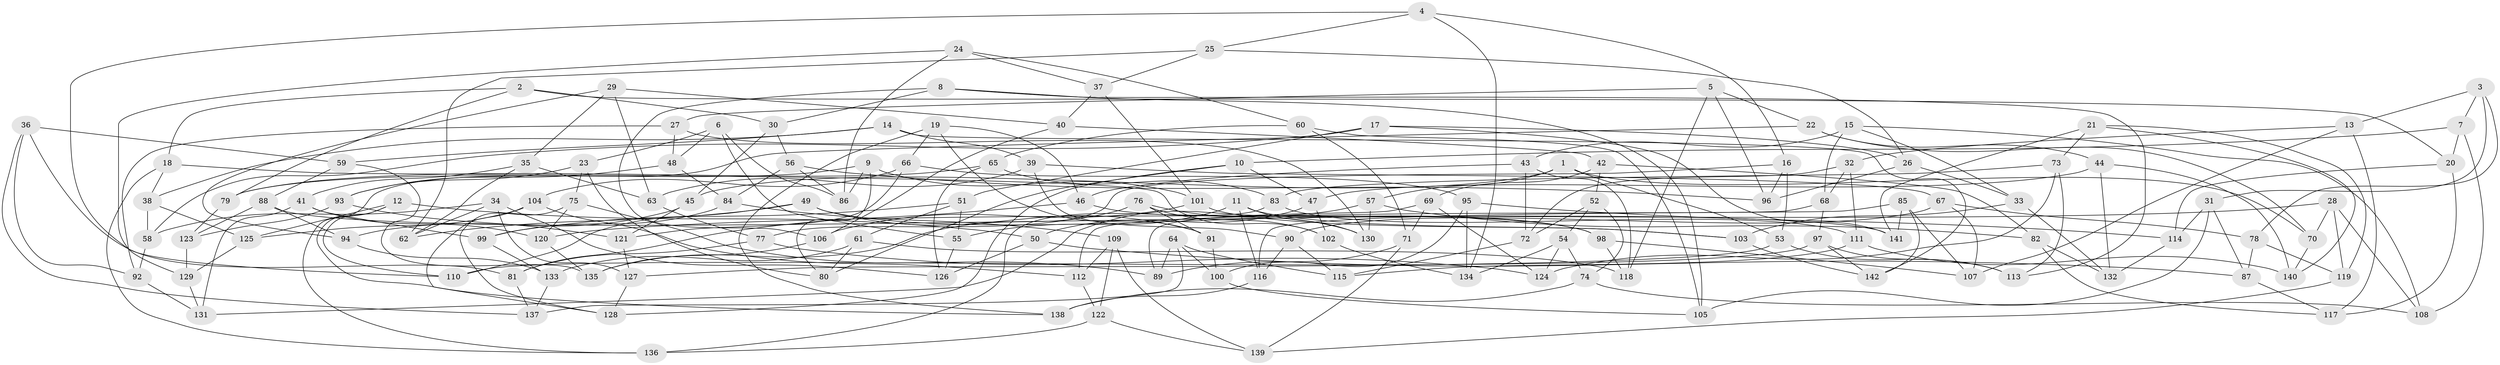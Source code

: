 // Generated by graph-tools (version 1.1) at 2025/02/03/09/25 03:02:59]
// undirected, 142 vertices, 284 edges
graph export_dot {
graph [start="1"]
  node [color=gray90,style=filled];
  1;
  2;
  3;
  4;
  5;
  6;
  7;
  8;
  9;
  10;
  11;
  12;
  13;
  14;
  15;
  16;
  17;
  18;
  19;
  20;
  21;
  22;
  23;
  24;
  25;
  26;
  27;
  28;
  29;
  30;
  31;
  32;
  33;
  34;
  35;
  36;
  37;
  38;
  39;
  40;
  41;
  42;
  43;
  44;
  45;
  46;
  47;
  48;
  49;
  50;
  51;
  52;
  53;
  54;
  55;
  56;
  57;
  58;
  59;
  60;
  61;
  62;
  63;
  64;
  65;
  66;
  67;
  68;
  69;
  70;
  71;
  72;
  73;
  74;
  75;
  76;
  77;
  78;
  79;
  80;
  81;
  82;
  83;
  84;
  85;
  86;
  87;
  88;
  89;
  90;
  91;
  92;
  93;
  94;
  95;
  96;
  97;
  98;
  99;
  100;
  101;
  102;
  103;
  104;
  105;
  106;
  107;
  108;
  109;
  110;
  111;
  112;
  113;
  114;
  115;
  116;
  117;
  118;
  119;
  120;
  121;
  122;
  123;
  124;
  125;
  126;
  127;
  128;
  129;
  130;
  131;
  132;
  133;
  134;
  135;
  136;
  137;
  138;
  139;
  140;
  141;
  142;
  1 -- 45;
  1 -- 70;
  1 -- 57;
  1 -- 53;
  2 -- 20;
  2 -- 79;
  2 -- 18;
  2 -- 30;
  3 -- 7;
  3 -- 31;
  3 -- 13;
  3 -- 78;
  4 -- 110;
  4 -- 16;
  4 -- 134;
  4 -- 25;
  5 -- 22;
  5 -- 96;
  5 -- 27;
  5 -- 118;
  6 -- 23;
  6 -- 48;
  6 -- 86;
  6 -- 55;
  7 -- 20;
  7 -- 10;
  7 -- 108;
  8 -- 30;
  8 -- 106;
  8 -- 113;
  8 -- 105;
  9 -- 79;
  9 -- 80;
  9 -- 101;
  9 -- 86;
  10 -- 80;
  10 -- 128;
  10 -- 47;
  11 -- 116;
  11 -- 55;
  11 -- 130;
  11 -- 103;
  12 -- 50;
  12 -- 110;
  12 -- 125;
  12 -- 138;
  13 -- 32;
  13 -- 117;
  13 -- 107;
  14 -- 38;
  14 -- 142;
  14 -- 39;
  14 -- 59;
  15 -- 33;
  15 -- 108;
  15 -- 43;
  15 -- 68;
  16 -- 77;
  16 -- 96;
  16 -- 53;
  17 -- 26;
  17 -- 141;
  17 -- 58;
  17 -- 51;
  18 -- 136;
  18 -- 102;
  18 -- 38;
  19 -- 91;
  19 -- 138;
  19 -- 66;
  19 -- 46;
  20 -- 117;
  20 -- 114;
  21 -- 73;
  21 -- 119;
  21 -- 140;
  21 -- 141;
  22 -- 136;
  22 -- 44;
  22 -- 70;
  23 -- 75;
  23 -- 93;
  23 -- 80;
  24 -- 86;
  24 -- 60;
  24 -- 37;
  24 -- 129;
  25 -- 37;
  25 -- 62;
  25 -- 26;
  26 -- 96;
  26 -- 33;
  27 -- 130;
  27 -- 48;
  27 -- 92;
  28 -- 70;
  28 -- 119;
  28 -- 108;
  28 -- 120;
  29 -- 35;
  29 -- 63;
  29 -- 40;
  29 -- 94;
  30 -- 56;
  30 -- 45;
  31 -- 105;
  31 -- 87;
  31 -- 114;
  32 -- 111;
  32 -- 68;
  32 -- 72;
  33 -- 132;
  33 -- 103;
  34 -- 62;
  34 -- 58;
  34 -- 127;
  34 -- 126;
  35 -- 41;
  35 -- 63;
  35 -- 62;
  36 -- 137;
  36 -- 81;
  36 -- 92;
  36 -- 59;
  37 -- 101;
  37 -- 40;
  38 -- 125;
  38 -- 58;
  39 -- 63;
  39 -- 90;
  39 -- 67;
  40 -- 106;
  40 -- 42;
  41 -- 99;
  41 -- 120;
  41 -- 131;
  42 -- 69;
  42 -- 82;
  42 -- 52;
  43 -- 118;
  43 -- 72;
  43 -- 46;
  44 -- 47;
  44 -- 132;
  44 -- 140;
  45 -- 121;
  45 -- 94;
  46 -- 81;
  46 -- 98;
  47 -- 50;
  47 -- 102;
  48 -- 84;
  48 -- 93;
  49 -- 98;
  49 -- 110;
  49 -- 91;
  49 -- 62;
  50 -- 87;
  50 -- 126;
  51 -- 99;
  51 -- 61;
  51 -- 55;
  52 -- 72;
  52 -- 54;
  52 -- 74;
  53 -- 127;
  53 -- 113;
  54 -- 124;
  54 -- 134;
  54 -- 74;
  55 -- 126;
  56 -- 96;
  56 -- 86;
  56 -- 84;
  57 -- 82;
  57 -- 130;
  57 -- 131;
  58 -- 92;
  59 -- 88;
  59 -- 135;
  60 -- 65;
  60 -- 105;
  60 -- 71;
  61 -- 133;
  61 -- 118;
  61 -- 80;
  63 -- 77;
  64 -- 89;
  64 -- 115;
  64 -- 137;
  64 -- 100;
  65 -- 79;
  65 -- 126;
  65 -- 83;
  66 -- 121;
  66 -- 95;
  66 -- 104;
  67 -- 90;
  67 -- 107;
  67 -- 78;
  68 -- 112;
  68 -- 97;
  69 -- 71;
  69 -- 89;
  69 -- 124;
  70 -- 140;
  71 -- 89;
  71 -- 139;
  72 -- 115;
  73 -- 83;
  73 -- 124;
  73 -- 113;
  74 -- 138;
  74 -- 108;
  75 -- 128;
  75 -- 89;
  75 -- 120;
  76 -- 135;
  76 -- 102;
  76 -- 130;
  76 -- 91;
  77 -- 124;
  77 -- 81;
  78 -- 119;
  78 -- 87;
  79 -- 123;
  81 -- 137;
  82 -- 132;
  82 -- 117;
  83 -- 136;
  83 -- 111;
  84 -- 99;
  84 -- 109;
  85 -- 116;
  85 -- 107;
  85 -- 142;
  85 -- 141;
  87 -- 117;
  88 -- 141;
  88 -- 123;
  88 -- 94;
  90 -- 115;
  90 -- 116;
  91 -- 100;
  92 -- 131;
  93 -- 123;
  93 -- 121;
  94 -- 133;
  95 -- 114;
  95 -- 100;
  95 -- 134;
  97 -- 113;
  97 -- 110;
  97 -- 142;
  98 -- 118;
  98 -- 107;
  99 -- 133;
  100 -- 105;
  101 -- 106;
  101 -- 103;
  102 -- 134;
  103 -- 142;
  104 -- 128;
  104 -- 112;
  104 -- 125;
  106 -- 135;
  109 -- 112;
  109 -- 122;
  109 -- 139;
  111 -- 140;
  111 -- 115;
  112 -- 122;
  114 -- 132;
  116 -- 138;
  119 -- 139;
  120 -- 135;
  121 -- 127;
  122 -- 139;
  122 -- 136;
  123 -- 129;
  125 -- 129;
  127 -- 128;
  129 -- 131;
  133 -- 137;
}
